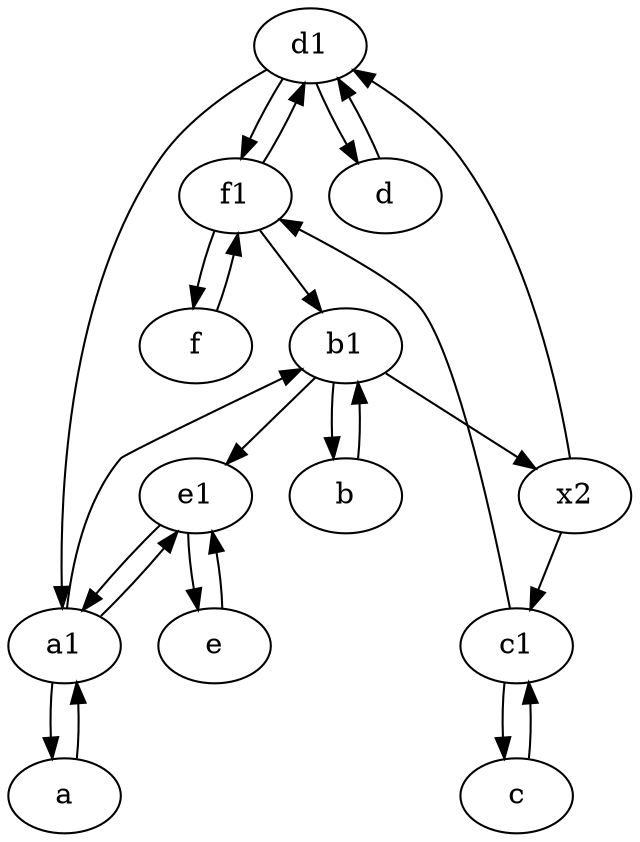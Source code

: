 digraph  {
	d1 [pos="25,30!"];
	x2;
	f1;
	c [pos="20,10!"];
	c1 [pos="30,15!"];
	f [pos="15,45!"];
	a1 [pos="40,15!"];
	d [pos="20,30!"];
	e [pos="30,50!"];
	e1 [pos="25,45!"];
	b1 [pos="45,20!"];
	a [pos="40,10!"];
	b [pos="50,20!"];
	f1 -> d1;
	d1 -> d;
	e1 -> a1;
	c -> c1;
	b1 -> x2;
	f1 -> b1;
	d1 -> f1;
	a1 -> a;
	x2 -> c1;
	e -> e1;
	d -> d1;
	b1 -> e1;
	f -> f1;
	b -> b1;
	x2 -> d1;
	a1 -> e1;
	e1 -> e;
	c1 -> f1;
	a -> a1;
	d1 -> a1;
	a1 -> b1;
	f1 -> f;
	b1 -> b;
	c1 -> c;

	}